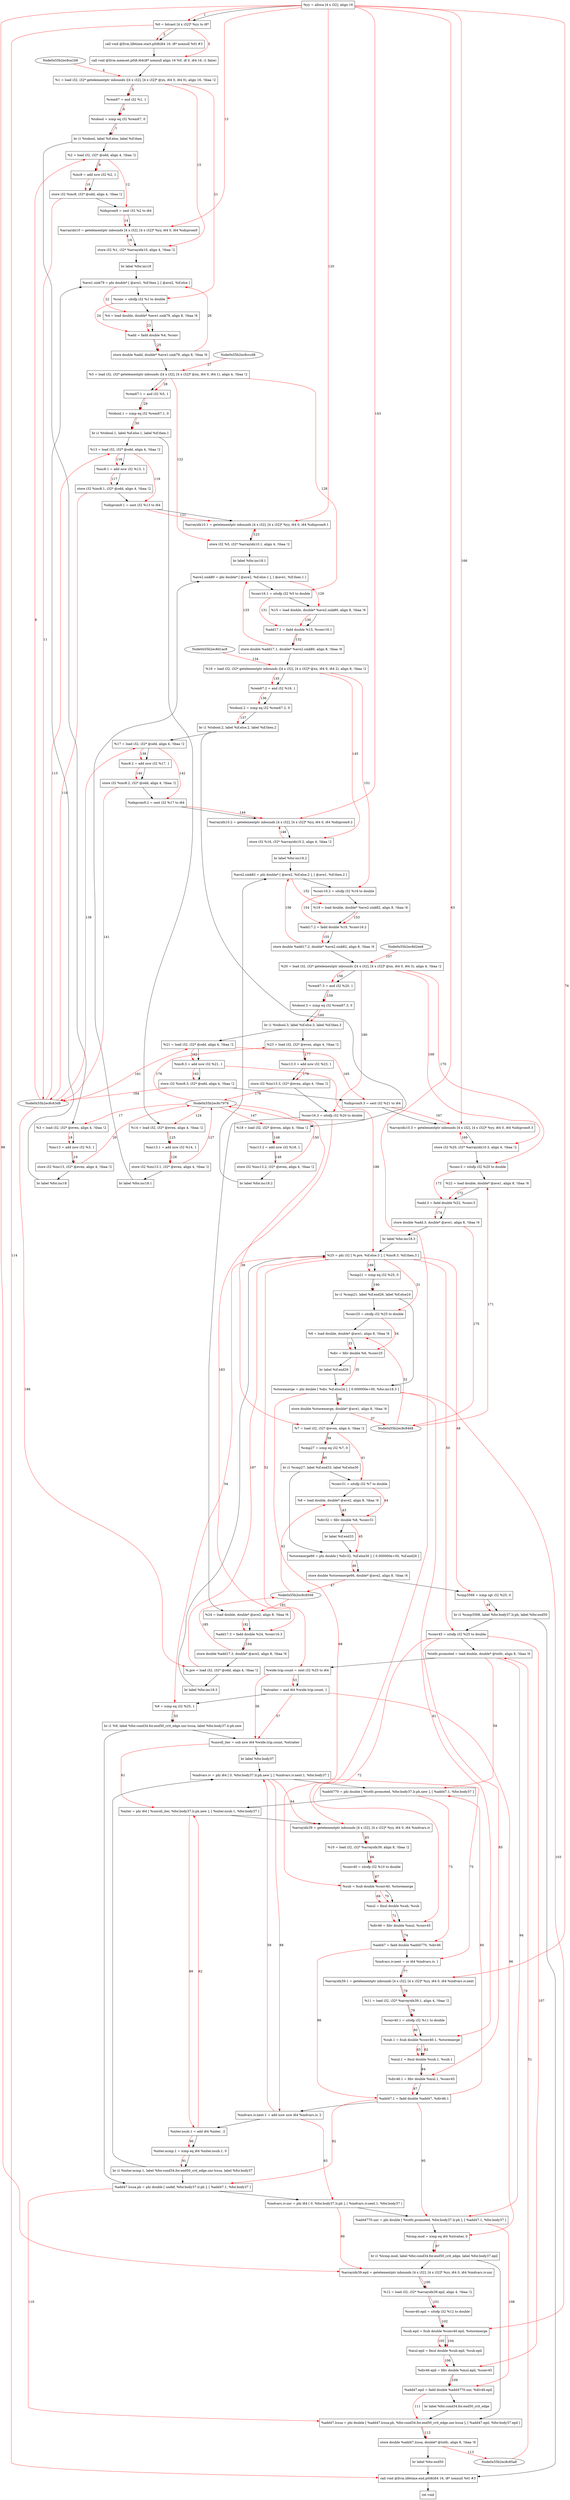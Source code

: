 digraph "CDFG for'func' function" {
	Node0x55b2ec8c97c8[shape=record, label="  %yy = alloca [4 x i32], align 16"]
	Node0x55b2ec8c9878[shape=record, label="  %0 = bitcast [4 x i32]* %yy to i8*"]
	Node0x55b2ec8c9cd8[shape=record, label="  call void @llvm.lifetime.start.p0i8(i64 16, i8* nonnull %0) #3"]
	Node0x55b2ec8ca0a8[shape=record, label="  call void @llvm.memset.p0i8.i64(i8* nonnull align 16 %0, i8 0, i64 16, i1 false)"]
	Node0x55b2ec8ca418[shape=record, label="  %1 = load i32, i32* getelementptr inbounds ([4 x i32], [4 x i32]* @xx, i64 0, i64 0), align 16, !tbaa !2"]
	Node0x55b2ec8cb340[shape=record, label="  %rem67 = and i32 %1, 1"]
	Node0x55b2ec8cb3b0[shape=record, label="  %tobool = icmp eq i32 %rem67, 0"]
	Node0x55b2ec85b348[shape=record, label="  br i1 %tobool, label %if.else, label %if.then"]
	Node0x55b2ec8cb568[shape=record, label="  %2 = load i32, i32* @odd, align 4, !tbaa !2"]
	Node0x55b2ec8cbc20[shape=record, label="  %inc8 = add nsw i32 %2, 1"]
	Node0x55b2ec8cbc90[shape=record, label="  store i32 %inc8, i32* @odd, align 4, !tbaa !2"]
	Node0x55b2ec8cbcf8[shape=record, label="  %idxprom9 = sext i32 %2 to i64"]
	Node0x55b2ec8cbdb8[shape=record, label="  %arrayidx10 = getelementptr inbounds [4 x i32], [4 x i32]* %yy, i64 0, i64 %idxprom9"]
	Node0x55b2ec8cbe70[shape=record, label="  store i32 %1, i32* %arrayidx10, align 4, !tbaa !2"]
	Node0x55b2ec8cbfb8[shape=record, label="  br label %for.inc18"]
	Node0x55b2ec8cb498[shape=record, label="  %3 = load i32, i32* @even, align 4, !tbaa !2"]
	Node0x55b2ec8cc030[shape=record, label="  %inc13 = add nsw i32 %3, 1"]
	Node0x55b2ec8cc0c0[shape=record, label="  store i32 %inc13, i32* @even, align 4, !tbaa !2"]
	Node0x55b2ec8cc128[shape=record, label="  br label %for.inc18"]
	Node0x55b2ec8cc178[shape=record, label="  %ave1.sink79 = phi double* [ @ave1, %if.then ], [ @ave2, %if.else ]"]
	Node0x55b2ec8cbf58[shape=record, label="  %conv = sitofp i32 %1 to double"]
	Node0x55b2ec8cc418[shape=record, label="  %4 = load double, double* %ave1.sink79, align 8, !tbaa !6"]
	Node0x55b2ec8cc580[shape=record, label="  %add = fadd double %4, %conv"]
	Node0x55b2ec8cc610[shape=record, label="  store double %add, double* %ave1.sink79, align 8, !tbaa !6"]
	Node0x55b2ec8ccd28[shape=record, label="  %5 = load i32, i32* getelementptr inbounds ([4 x i32], [4 x i32]* @xx, i64 0, i64 1), align 4, !tbaa !2"]
	Node0x55b2ec8ccda0[shape=record, label="  %rem67.1 = and i32 %5, 1"]
	Node0x55b2ec8cce10[shape=record, label="  %tobool.1 = icmp eq i32 %rem67.1, 0"]
	Node0x55b2ec85b588[shape=record, label="  br i1 %tobool.1, label %if.else.1, label %if.then.1"]
	Node0x55b2ec8cd0d8[shape=record, label="  %conv25 = sitofp i32 %25 to double"]
	Node0x55b2ec8cd1c8[shape=record, label="  %6 = load double, double* @ave1, align 8, !tbaa !6"]
	Node0x55b2ec8cd240[shape=record, label="  %div = fdiv double %6, %conv25"]
	Node0x55b2ec8cd398[shape=record, label="  br label %if.end26"]
	Node0x55b2ec8cd468[shape=record, label="  %storemerge = phi double [ %div, %if.else24 ], [ 0.000000e+00, %for.inc18.3 ]"]
	Node0x55b2ec8cd560[shape=record, label="  store double %storemerge, double* @ave1, align 8, !tbaa !6"]
	Node0x55b2ec8cd5c8[shape=record, label="  %7 = load i32, i32* @even, align 4, !tbaa !2"]
	Node0x55b2ec8cd640[shape=record, label="  %cmp27 = icmp eq i32 %7, 0"]
	Node0x55b2ec8cdbc8[shape=record, label="  br i1 %cmp27, label %if.end33, label %if.else30"]
	Node0x55b2ec8cdb38[shape=record, label="  %conv31 = sitofp i32 %7 to double"]
	Node0x55b2ec8cdc48[shape=record, label="  %8 = load double, double* @ave2, align 8, !tbaa !6"]
	Node0x55b2ec8cdd50[shape=record, label="  %div32 = fdiv double %8, %conv31"]
	Node0x55b2ec8cddc8[shape=record, label="  br label %if.end33"]
	Node0x55b2ec8cc508[shape=record, label="  %storemerge66 = phi double [ %div32, %if.else30 ], [ 0.000000e+00, %if.end26 ]"]
	Node0x55b2ec8cdec0[shape=record, label="  store double %storemerge66, double* @ave2, align 8, !tbaa !6"]
	Node0x55b2ec8cdf40[shape=record, label="  %cmp3568 = icmp sgt i32 %25, 0"]
	Node0x55b2ec8ce168[shape=record, label="  br i1 %cmp3568, label %for.body37.lr.ph, label %for.end50"]
	Node0x55b2ec8cda58[shape=record, label="  %conv45 = sitofp i32 %25 to double"]
	Node0x55b2ec8ce228[shape=record, label="  %totfc.promoted = load double, double* @totfc, align 8, !tbaa !6"]
	Node0x55b2ec8ce288[shape=record, label="  %wide.trip.count = zext i32 %25 to i64"]
	Node0x55b2ec8ceb70[shape=record, label="  %xtraiter = and i64 %wide.trip.count, 1"]
	Node0x55b2ec8cebe0[shape=record, label="  %9 = icmp eq i32 %25, 1"]
	Node0x55b2ec8cef18[shape=record, label="  br i1 %9, label %for.cond34.for.end50_crit_edge.unr-lcssa, label %for.body37.lr.ph.new"]
	Node0x55b2ec8cef90[shape=record, label="  %unroll_iter = sub nsw i64 %wide.trip.count, %xtraiter"]
	Node0x55b2ec8cf068[shape=record, label="  br label %for.body37"]
	Node0x55b2ec8cf118[shape=record, label="  %indvars.iv = phi i64 [ 0, %for.body37.lr.ph.new ], [ %indvars.iv.next.1, %for.body37 ]"]
	Node0x55b2ec8cf298[shape=record, label="  %add4770 = phi double [ %totfc.promoted, %for.body37.lr.ph.new ], [ %add47.1, %for.body37 ]"]
	Node0x55b2ec8cf3e8[shape=record, label="  %niter = phi i64 [ %unroll_iter, %for.body37.lr.ph.new ], [ %niter.nsub.1, %for.body37 ]"]
	Node0x55b2ec8cf4e8[shape=record, label="  %arrayidx39 = getelementptr inbounds [4 x i32], [4 x i32]* %yy, i64 0, i64 %indvars.iv"]
	Node0x55b2ec8cf588[shape=record, label="  %10 = load i32, i32* %arrayidx39, align 8, !tbaa !2"]
	Node0x55b2ec8cf5e8[shape=record, label="  %conv40 = sitofp i32 %10 to double"]
	Node0x55b2ec8cf680[shape=record, label="  %sub = fsub double %conv40, %storemerge"]
	Node0x55b2ec8cf710[shape=record, label="  %mul = fmul double %sub, %sub"]
	Node0x55b2ec8cf7a0[shape=record, label="  %div46 = fdiv double %mul, %conv45"]
	Node0x55b2ec8cfe50[shape=record, label="  %add47 = fadd double %add4770, %div46"]
	Node0x55b2ec8cfee0[shape=record, label="  %indvars.iv.next = or i64 %indvars.iv, 1"]
	Node0x55b2ec8cffc8[shape=record, label="  %arrayidx39.1 = getelementptr inbounds [4 x i32], [4 x i32]* %yy, i64 0, i64 %indvars.iv.next"]
	Node0x55b2ec8d0038[shape=record, label="  %11 = load i32, i32* %arrayidx39.1, align 4, !tbaa !2"]
	Node0x55b2ec8d0098[shape=record, label="  %conv40.1 = sitofp i32 %11 to double"]
	Node0x55b2ec8d0140[shape=record, label="  %sub.1 = fsub double %conv40.1, %storemerge"]
	Node0x55b2ec8d01d0[shape=record, label="  %mul.1 = fmul double %sub.1, %sub.1"]
	Node0x55b2ec8d0260[shape=record, label="  %div46.1 = fdiv double %mul.1, %conv45"]
	Node0x55b2ec8d02f0[shape=record, label="  %add47.1 = fadd double %add47, %div46.1"]
	Node0x55b2ec8d0390[shape=record, label="  %indvars.iv.next.1 = add nuw nsw i64 %indvars.iv, 2"]
	Node0x55b2ec8d0400[shape=record, label="  %niter.nsub.1 = add i64 %niter, -2"]
	Node0x55b2ec8d0470[shape=record, label="  %niter.ncmp.1 = icmp eq i64 %niter.nsub.1, 0"]
	Node0x55b2ec8d0538[shape=record, label="  br i1 %niter.ncmp.1, label %for.cond34.for.end50_crit_edge.unr-lcssa, label %for.body37"]
	Node0x55b2ec8d05b8[shape=record, label="  %add47.lcssa.ph = phi double [ undef, %for.body37.lr.ph ], [ %add47.1, %for.body37 ]"]
	Node0x55b2ec8d0688[shape=record, label="  %indvars.iv.unr = phi i64 [ 0, %for.body37.lr.ph ], [ %indvars.iv.next.1, %for.body37 ]"]
	Node0x55b2ec8d0758[shape=record, label="  %add4770.unr = phi double [ %totfc.promoted, %for.body37.lr.ph ], [ %add47.1, %for.body37 ]"]
	Node0x55b2ec8d0820[shape=record, label="  %lcmp.mod = icmp eq i64 %xtraiter, 0"]
	Node0x55b2ec8d09a8[shape=record, label="  br i1 %lcmp.mod, label %for.cond34.for.end50_crit_edge, label %for.body37.epil"]
	Node0x55b2ec8d0a68[shape=record, label="  %arrayidx39.epil = getelementptr inbounds [4 x i32], [4 x i32]* %yy, i64 0, i64 %indvars.iv.unr"]
	Node0x55b2ec8cf398[shape=record, label="  %12 = load i32, i32* %arrayidx39.epil, align 4, !tbaa !2"]
	Node0x55b2ec8cee68[shape=record, label="  %conv40.epil = sitofp i32 %12 to double"]
	Node0x55b2ec8d0b20[shape=record, label="  %sub.epil = fsub double %conv40.epil, %storemerge"]
	Node0x55b2ec8d0bc0[shape=record, label="  %mul.epil = fmul double %sub.epil, %sub.epil"]
	Node0x55b2ec8d0c60[shape=record, label="  %div46.epil = fdiv double %mul.epil, %conv45"]
	Node0x55b2ec8d0d00[shape=record, label="  %add47.epil = fadd double %add4770.unr, %div46.epil"]
	Node0x55b2ec8cf248[shape=record, label="  br label %for.cond34.for.end50_crit_edge"]
	Node0x55b2ec8d0dd8[shape=record, label="  %add47.lcssa = phi double [ %add47.lcssa.ph, %for.cond34.for.end50_crit_edge.unr-lcssa ], [ %add47.epil, %for.body37.epil ]"]
	Node0x55b2ec8d0ea0[shape=record, label="  store double %add47.lcssa, double* @totfc, align 8, !tbaa !6"]
	Node0x55b2ec8ced18[shape=record, label="  br label %for.end50"]
	Node0x55b2ec8d11f8[shape=record, label="  call void @llvm.lifetime.end.p0i8(i64 16, i8* nonnull %0) #3"]
	Node0x55b2ec8cec20[shape=record, label="  ret void"]
	Node0x55b2ec8ccff8[shape=record, label="  %13 = load i32, i32* @odd, align 4, !tbaa !2"]
	Node0x55b2ec8d12d0[shape=record, label="  %inc8.1 = add nsw i32 %13, 1"]
	Node0x55b2ec8d1340[shape=record, label="  store i32 %inc8.1, i32* @odd, align 4, !tbaa !2"]
	Node0x55b2ec8d13a8[shape=record, label="  %idxprom9.1 = sext i32 %13 to i64"]
	Node0x55b2ec8d1438[shape=record, label="  %arrayidx10.1 = getelementptr inbounds [4 x i32], [4 x i32]* %yy, i64 0, i64 %idxprom9.1"]
	Node0x55b2ec8d14f0[shape=record, label="  store i32 %5, i32* %arrayidx10.1, align 4, !tbaa !2"]
	Node0x55b2ec8d1638[shape=record, label="  br label %for.inc18.1"]
	Node0x55b2ec8ccf18[shape=record, label="  %14 = load i32, i32* @even, align 4, !tbaa !2"]
	Node0x55b2ec8d16b0[shape=record, label="  %inc13.1 = add nsw i32 %14, 1"]
	Node0x55b2ec8d1740[shape=record, label="  store i32 %inc13.1, i32* @even, align 4, !tbaa !2"]
	Node0x55b2ec8d17a8[shape=record, label="  br label %for.inc18.1"]
	Node0x55b2ec8d17f8[shape=record, label="  %ave2.sink80 = phi double* [ @ave2, %if.else.1 ], [ @ave1, %if.then.1 ]"]
	Node0x55b2ec8d15d8[shape=record, label="  %conv16.1 = sitofp i32 %5 to double"]
	Node0x55b2ec8d1908[shape=record, label="  %15 = load double, double* %ave2.sink80, align 8, !tbaa !6"]
	Node0x55b2ec8d1980[shape=record, label="  %add17.1 = fadd double %15, %conv16.1"]
	Node0x55b2ec8d1a10[shape=record, label="  store double %add17.1, double* %ave2.sink80, align 8, !tbaa !6"]
	Node0x55b2ec8d1b18[shape=record, label="  %16 = load i32, i32* getelementptr inbounds ([4 x i32], [4 x i32]* @xx, i64 0, i64 2), align 8, !tbaa !2"]
	Node0x55b2ec8d1b90[shape=record, label="  %rem67.2 = and i32 %16, 1"]
	Node0x55b2ec8d1c00[shape=record, label="  %tobool.2 = icmp eq i32 %rem67.2, 0"]
	Node0x55b2ec8cdcd8[shape=record, label="  br i1 %tobool.2, label %if.else.2, label %if.then.2"]
	Node0x55b2ec8ce478[shape=record, label="  %17 = load i32, i32* @odd, align 4, !tbaa !2"]
	Node0x55b2ec8ce4f0[shape=record, label="  %inc8.2 = add nsw i32 %17, 1"]
	Node0x55b2ec8ce580[shape=record, label="  store i32 %inc8.2, i32* @odd, align 4, !tbaa !2"]
	Node0x55b2ec8ce5e8[shape=record, label="  %idxprom9.2 = sext i32 %17 to i64"]
	Node0x55b2ec8ce6a8[shape=record, label="  %arrayidx10.2 = getelementptr inbounds [4 x i32], [4 x i32]* %yy, i64 0, i64 %idxprom9.2"]
	Node0x55b2ec8ce760[shape=record, label="  store i32 %16, i32* %arrayidx10.2, align 4, !tbaa !2"]
	Node0x55b2ec8ce8a8[shape=record, label="  br label %for.inc18.2"]
	Node0x55b2ec8ce398[shape=record, label="  %18 = load i32, i32* @even, align 4, !tbaa !2"]
	Node0x55b2ec8ce920[shape=record, label="  %inc13.2 = add nsw i32 %18, 1"]
	Node0x55b2ec8ce9b0[shape=record, label="  store i32 %inc13.2, i32* @even, align 4, !tbaa !2"]
	Node0x55b2ec8cea18[shape=record, label="  br label %for.inc18.2"]
	Node0x55b2ec8cea68[shape=record, label="  %ave2.sink82 = phi double* [ @ave2, %if.else.2 ], [ @ave1, %if.then.2 ]"]
	Node0x55b2ec8ce848[shape=record, label="  %conv16.2 = sitofp i32 %16 to double"]
	Node0x55b2ec8d2cf8[shape=record, label="  %19 = load double, double* %ave2.sink82, align 8, !tbaa !6"]
	Node0x55b2ec8d2d70[shape=record, label="  %add17.2 = fadd double %19, %conv16.2"]
	Node0x55b2ec8d2e00[shape=record, label="  store double %add17.2, double* %ave2.sink82, align 8, !tbaa !6"]
	Node0x55b2ec8d2f38[shape=record, label="  %20 = load i32, i32* getelementptr inbounds ([4 x i32], [4 x i32]* @xx, i64 0, i64 3), align 4, !tbaa !2"]
	Node0x55b2ec8d2fb0[shape=record, label="  %rem67.3 = and i32 %20, 1"]
	Node0x55b2ec8d3020[shape=record, label="  %tobool.3 = icmp eq i32 %rem67.3, 0"]
	Node0x55b2ec8cf8a8[shape=record, label="  br i1 %tobool.3, label %if.else.3, label %if.then.3"]
	Node0x55b2ec8cf818[shape=record, label="  %21 = load i32, i32* @odd, align 4, !tbaa !2"]
	Node0x55b2ec8cf920[shape=record, label="  %inc8.3 = add nsw i32 %21, 1"]
	Node0x55b2ec8cf9b0[shape=record, label="  store i32 %inc8.3, i32* @odd, align 4, !tbaa !2"]
	Node0x55b2ec8cfa18[shape=record, label="  %idxprom9.3 = sext i32 %21 to i64"]
	Node0x55b2ec8cfad8[shape=record, label="  %arrayidx10.3 = getelementptr inbounds [4 x i32], [4 x i32]* %yy, i64 0, i64 %idxprom9.3"]
	Node0x55b2ec8cfb90[shape=record, label="  store i32 %20, i32* %arrayidx10.3, align 4, !tbaa !2"]
	Node0x55b2ec8cfbf8[shape=record, label="  %conv.3 = sitofp i32 %20 to double"]
	Node0x55b2ec8cfc78[shape=record, label="  %22 = load double, double* @ave1, align 8, !tbaa !6"]
	Node0x55b2ec8cfcf0[shape=record, label="  %add.3 = fadd double %22, %conv.3"]
	Node0x55b2ec8cfd80[shape=record, label="  store double %add.3, double* @ave1, align 8, !tbaa !6"]
	Node0x55b2ec8d3e28[shape=record, label="  br label %for.inc18.3"]
	Node0x55b2ec8d3128[shape=record, label="  %23 = load i32, i32* @even, align 4, !tbaa !2"]
	Node0x55b2ec8d3ea0[shape=record, label="  %inc13.3 = add nsw i32 %23, 1"]
	Node0x55b2ec8d3f10[shape=record, label="  store i32 %inc13.3, i32* @even, align 4, !tbaa !2"]
	Node0x55b2ec8d3f78[shape=record, label="  %conv16.3 = sitofp i32 %20 to double"]
	Node0x55b2ec8d3fd8[shape=record, label="  %24 = load double, double* @ave2, align 8, !tbaa !6"]
	Node0x55b2ec8d4050[shape=record, label="  %add17.3 = fadd double %24, %conv16.3"]
	Node0x55b2ec8d40e0[shape=record, label="  store double %add17.3, double* @ave2, align 8, !tbaa !6"]
	Node0x55b2ec8d4148[shape=record, label="  %.pre = load i32, i32* @odd, align 4, !tbaa !2"]
	Node0x55b2ec8d41c8[shape=record, label="  br label %for.inc18.3"]
	Node0x55b2ec8d4218[shape=record, label="  %25 = phi i32 [ %.pre, %if.else.3 ], [ %inc8.3, %if.then.3 ]"]
	Node0x55b2ec8d42e0[shape=record, label="  %cmp21 = icmp eq i32 %25, 0"]
	Node0x55b2ec8d4388[shape=record, label="  br i1 %cmp21, label %if.end26, label %if.else24"]
	Node0x55b2ec8c97c8 -> Node0x55b2ec8c9878
	Node0x55b2ec8c9878 -> Node0x55b2ec8c9cd8
	Node0x55b2ec8c9cd8 -> Node0x55b2ec8ca0a8
	Node0x55b2ec8ca0a8 -> Node0x55b2ec8ca418
	Node0x55b2ec8ca418 -> Node0x55b2ec8cb340
	Node0x55b2ec8cb340 -> Node0x55b2ec8cb3b0
	Node0x55b2ec8cb3b0 -> Node0x55b2ec85b348
	Node0x55b2ec85b348 -> Node0x55b2ec8cb498
	Node0x55b2ec85b348 -> Node0x55b2ec8cb568
	Node0x55b2ec8cb568 -> Node0x55b2ec8cbc20
	Node0x55b2ec8cbc20 -> Node0x55b2ec8cbc90
	Node0x55b2ec8cbc90 -> Node0x55b2ec8cbcf8
	Node0x55b2ec8cbcf8 -> Node0x55b2ec8cbdb8
	Node0x55b2ec8cbdb8 -> Node0x55b2ec8cbe70
	Node0x55b2ec8cbe70 -> Node0x55b2ec8cbfb8
	Node0x55b2ec8cbfb8 -> Node0x55b2ec8cc178
	Node0x55b2ec8cb498 -> Node0x55b2ec8cc030
	Node0x55b2ec8cc030 -> Node0x55b2ec8cc0c0
	Node0x55b2ec8cc0c0 -> Node0x55b2ec8cc128
	Node0x55b2ec8cc128 -> Node0x55b2ec8cc178
	Node0x55b2ec8cc178 -> Node0x55b2ec8cbf58
	Node0x55b2ec8cbf58 -> Node0x55b2ec8cc418
	Node0x55b2ec8cc418 -> Node0x55b2ec8cc580
	Node0x55b2ec8cc580 -> Node0x55b2ec8cc610
	Node0x55b2ec8cc610 -> Node0x55b2ec8ccd28
	Node0x55b2ec8ccd28 -> Node0x55b2ec8ccda0
	Node0x55b2ec8ccda0 -> Node0x55b2ec8cce10
	Node0x55b2ec8cce10 -> Node0x55b2ec85b588
	Node0x55b2ec85b588 -> Node0x55b2ec8ccf18
	Node0x55b2ec85b588 -> Node0x55b2ec8ccff8
	Node0x55b2ec8cd0d8 -> Node0x55b2ec8cd1c8
	Node0x55b2ec8cd1c8 -> Node0x55b2ec8cd240
	Node0x55b2ec8cd240 -> Node0x55b2ec8cd398
	Node0x55b2ec8cd398 -> Node0x55b2ec8cd468
	Node0x55b2ec8cd468 -> Node0x55b2ec8cd560
	Node0x55b2ec8cd560 -> Node0x55b2ec8cd5c8
	Node0x55b2ec8cd5c8 -> Node0x55b2ec8cd640
	Node0x55b2ec8cd640 -> Node0x55b2ec8cdbc8
	Node0x55b2ec8cdbc8 -> Node0x55b2ec8cc508
	Node0x55b2ec8cdbc8 -> Node0x55b2ec8cdb38
	Node0x55b2ec8cdb38 -> Node0x55b2ec8cdc48
	Node0x55b2ec8cdc48 -> Node0x55b2ec8cdd50
	Node0x55b2ec8cdd50 -> Node0x55b2ec8cddc8
	Node0x55b2ec8cddc8 -> Node0x55b2ec8cc508
	Node0x55b2ec8cc508 -> Node0x55b2ec8cdec0
	Node0x55b2ec8cdec0 -> Node0x55b2ec8cdf40
	Node0x55b2ec8cdf40 -> Node0x55b2ec8ce168
	Node0x55b2ec8ce168 -> Node0x55b2ec8cda58
	Node0x55b2ec8ce168 -> Node0x55b2ec8d11f8
	Node0x55b2ec8cda58 -> Node0x55b2ec8ce228
	Node0x55b2ec8ce228 -> Node0x55b2ec8ce288
	Node0x55b2ec8ce288 -> Node0x55b2ec8ceb70
	Node0x55b2ec8ceb70 -> Node0x55b2ec8cebe0
	Node0x55b2ec8cebe0 -> Node0x55b2ec8cef18
	Node0x55b2ec8cef18 -> Node0x55b2ec8d05b8
	Node0x55b2ec8cef18 -> Node0x55b2ec8cef90
	Node0x55b2ec8cef90 -> Node0x55b2ec8cf068
	Node0x55b2ec8cf068 -> Node0x55b2ec8cf118
	Node0x55b2ec8cf118 -> Node0x55b2ec8cf298
	Node0x55b2ec8cf298 -> Node0x55b2ec8cf3e8
	Node0x55b2ec8cf3e8 -> Node0x55b2ec8cf4e8
	Node0x55b2ec8cf4e8 -> Node0x55b2ec8cf588
	Node0x55b2ec8cf588 -> Node0x55b2ec8cf5e8
	Node0x55b2ec8cf5e8 -> Node0x55b2ec8cf680
	Node0x55b2ec8cf680 -> Node0x55b2ec8cf710
	Node0x55b2ec8cf710 -> Node0x55b2ec8cf7a0
	Node0x55b2ec8cf7a0 -> Node0x55b2ec8cfe50
	Node0x55b2ec8cfe50 -> Node0x55b2ec8cfee0
	Node0x55b2ec8cfee0 -> Node0x55b2ec8cffc8
	Node0x55b2ec8cffc8 -> Node0x55b2ec8d0038
	Node0x55b2ec8d0038 -> Node0x55b2ec8d0098
	Node0x55b2ec8d0098 -> Node0x55b2ec8d0140
	Node0x55b2ec8d0140 -> Node0x55b2ec8d01d0
	Node0x55b2ec8d01d0 -> Node0x55b2ec8d0260
	Node0x55b2ec8d0260 -> Node0x55b2ec8d02f0
	Node0x55b2ec8d02f0 -> Node0x55b2ec8d0390
	Node0x55b2ec8d0390 -> Node0x55b2ec8d0400
	Node0x55b2ec8d0400 -> Node0x55b2ec8d0470
	Node0x55b2ec8d0470 -> Node0x55b2ec8d0538
	Node0x55b2ec8d0538 -> Node0x55b2ec8d05b8
	Node0x55b2ec8d0538 -> Node0x55b2ec8cf118
	Node0x55b2ec8d05b8 -> Node0x55b2ec8d0688
	Node0x55b2ec8d0688 -> Node0x55b2ec8d0758
	Node0x55b2ec8d0758 -> Node0x55b2ec8d0820
	Node0x55b2ec8d0820 -> Node0x55b2ec8d09a8
	Node0x55b2ec8d09a8 -> Node0x55b2ec8d0dd8
	Node0x55b2ec8d09a8 -> Node0x55b2ec8d0a68
	Node0x55b2ec8d0a68 -> Node0x55b2ec8cf398
	Node0x55b2ec8cf398 -> Node0x55b2ec8cee68
	Node0x55b2ec8cee68 -> Node0x55b2ec8d0b20
	Node0x55b2ec8d0b20 -> Node0x55b2ec8d0bc0
	Node0x55b2ec8d0bc0 -> Node0x55b2ec8d0c60
	Node0x55b2ec8d0c60 -> Node0x55b2ec8d0d00
	Node0x55b2ec8d0d00 -> Node0x55b2ec8cf248
	Node0x55b2ec8cf248 -> Node0x55b2ec8d0dd8
	Node0x55b2ec8d0dd8 -> Node0x55b2ec8d0ea0
	Node0x55b2ec8d0ea0 -> Node0x55b2ec8ced18
	Node0x55b2ec8ced18 -> Node0x55b2ec8d11f8
	Node0x55b2ec8d11f8 -> Node0x55b2ec8cec20
	Node0x55b2ec8ccff8 -> Node0x55b2ec8d12d0
	Node0x55b2ec8d12d0 -> Node0x55b2ec8d1340
	Node0x55b2ec8d1340 -> Node0x55b2ec8d13a8
	Node0x55b2ec8d13a8 -> Node0x55b2ec8d1438
	Node0x55b2ec8d1438 -> Node0x55b2ec8d14f0
	Node0x55b2ec8d14f0 -> Node0x55b2ec8d1638
	Node0x55b2ec8d1638 -> Node0x55b2ec8d17f8
	Node0x55b2ec8ccf18 -> Node0x55b2ec8d16b0
	Node0x55b2ec8d16b0 -> Node0x55b2ec8d1740
	Node0x55b2ec8d1740 -> Node0x55b2ec8d17a8
	Node0x55b2ec8d17a8 -> Node0x55b2ec8d17f8
	Node0x55b2ec8d17f8 -> Node0x55b2ec8d15d8
	Node0x55b2ec8d15d8 -> Node0x55b2ec8d1908
	Node0x55b2ec8d1908 -> Node0x55b2ec8d1980
	Node0x55b2ec8d1980 -> Node0x55b2ec8d1a10
	Node0x55b2ec8d1a10 -> Node0x55b2ec8d1b18
	Node0x55b2ec8d1b18 -> Node0x55b2ec8d1b90
	Node0x55b2ec8d1b90 -> Node0x55b2ec8d1c00
	Node0x55b2ec8d1c00 -> Node0x55b2ec8cdcd8
	Node0x55b2ec8cdcd8 -> Node0x55b2ec8ce398
	Node0x55b2ec8cdcd8 -> Node0x55b2ec8ce478
	Node0x55b2ec8ce478 -> Node0x55b2ec8ce4f0
	Node0x55b2ec8ce4f0 -> Node0x55b2ec8ce580
	Node0x55b2ec8ce580 -> Node0x55b2ec8ce5e8
	Node0x55b2ec8ce5e8 -> Node0x55b2ec8ce6a8
	Node0x55b2ec8ce6a8 -> Node0x55b2ec8ce760
	Node0x55b2ec8ce760 -> Node0x55b2ec8ce8a8
	Node0x55b2ec8ce8a8 -> Node0x55b2ec8cea68
	Node0x55b2ec8ce398 -> Node0x55b2ec8ce920
	Node0x55b2ec8ce920 -> Node0x55b2ec8ce9b0
	Node0x55b2ec8ce9b0 -> Node0x55b2ec8cea18
	Node0x55b2ec8cea18 -> Node0x55b2ec8cea68
	Node0x55b2ec8cea68 -> Node0x55b2ec8ce848
	Node0x55b2ec8ce848 -> Node0x55b2ec8d2cf8
	Node0x55b2ec8d2cf8 -> Node0x55b2ec8d2d70
	Node0x55b2ec8d2d70 -> Node0x55b2ec8d2e00
	Node0x55b2ec8d2e00 -> Node0x55b2ec8d2f38
	Node0x55b2ec8d2f38 -> Node0x55b2ec8d2fb0
	Node0x55b2ec8d2fb0 -> Node0x55b2ec8d3020
	Node0x55b2ec8d3020 -> Node0x55b2ec8cf8a8
	Node0x55b2ec8cf8a8 -> Node0x55b2ec8d3128
	Node0x55b2ec8cf8a8 -> Node0x55b2ec8cf818
	Node0x55b2ec8cf818 -> Node0x55b2ec8cf920
	Node0x55b2ec8cf920 -> Node0x55b2ec8cf9b0
	Node0x55b2ec8cf9b0 -> Node0x55b2ec8cfa18
	Node0x55b2ec8cfa18 -> Node0x55b2ec8cfad8
	Node0x55b2ec8cfad8 -> Node0x55b2ec8cfb90
	Node0x55b2ec8cfb90 -> Node0x55b2ec8cfbf8
	Node0x55b2ec8cfbf8 -> Node0x55b2ec8cfc78
	Node0x55b2ec8cfc78 -> Node0x55b2ec8cfcf0
	Node0x55b2ec8cfcf0 -> Node0x55b2ec8cfd80
	Node0x55b2ec8cfd80 -> Node0x55b2ec8d3e28
	Node0x55b2ec8d3e28 -> Node0x55b2ec8d4218
	Node0x55b2ec8d3128 -> Node0x55b2ec8d3ea0
	Node0x55b2ec8d3ea0 -> Node0x55b2ec8d3f10
	Node0x55b2ec8d3f10 -> Node0x55b2ec8d3f78
	Node0x55b2ec8d3f78 -> Node0x55b2ec8d3fd8
	Node0x55b2ec8d3fd8 -> Node0x55b2ec8d4050
	Node0x55b2ec8d4050 -> Node0x55b2ec8d40e0
	Node0x55b2ec8d40e0 -> Node0x55b2ec8d4148
	Node0x55b2ec8d4148 -> Node0x55b2ec8d41c8
	Node0x55b2ec8d41c8 -> Node0x55b2ec8d4218
	Node0x55b2ec8d4218 -> Node0x55b2ec8d42e0
	Node0x55b2ec8d42e0 -> Node0x55b2ec8d4388
	Node0x55b2ec8d4388 -> Node0x55b2ec8cd468
	Node0x55b2ec8d4388 -> Node0x55b2ec8cd0d8
edge [color=red]
	Node0x55b2ec8c97c8 -> Node0x55b2ec8c9878[label="1"]
	Node0x55b2ec8c9878 -> Node0x55b2ec8c9cd8[label="2"]
	Node0x55b2ec8c9878 -> Node0x55b2ec8ca0a8[label="3"]
	Node0x55b2ec8ca1b8 -> Node0x55b2ec8ca418[label="4"]
	Node0x55b2ec8ca418 -> Node0x55b2ec8cb340[label="5"]
	Node0x55b2ec8cb340 -> Node0x55b2ec8cb3b0[label="6"]
	Node0x55b2ec8cb3b0 -> Node0x55b2ec85b348[label="7"]
	Node0x55b2ec8c63d8 -> Node0x55b2ec8cb568[label="8"]
	Node0x55b2ec8cb568 -> Node0x55b2ec8cbc20[label="9"]
	Node0x55b2ec8cbc20 -> Node0x55b2ec8cbc90[label="10"]
	Node0x55b2ec8cbc90 -> Node0x55b2ec8c63d8[label="11"]
	Node0x55b2ec8cb568 -> Node0x55b2ec8cbcf8[label="12"]
	Node0x55b2ec8c97c8 -> Node0x55b2ec8cbdb8[label="13"]
	Node0x55b2ec8cbcf8 -> Node0x55b2ec8cbdb8[label="14"]
	Node0x55b2ec8ca418 -> Node0x55b2ec8cbe70[label="15"]
	Node0x55b2ec8cbe70 -> Node0x55b2ec8cbdb8[label="16"]
	Node0x55b2ec8c7978 -> Node0x55b2ec8cb498[label="17"]
	Node0x55b2ec8cb498 -> Node0x55b2ec8cc030[label="18"]
	Node0x55b2ec8cc030 -> Node0x55b2ec8cc0c0[label="19"]
	Node0x55b2ec8cc0c0 -> Node0x55b2ec8c7978[label="20"]
	Node0x55b2ec8ca418 -> Node0x55b2ec8cbf58[label="21"]
	Node0x55b2ec8cc178 -> Node0x55b2ec8cc418[label="22"]
	Node0x55b2ec8cc418 -> Node0x55b2ec8cc580[label="23"]
	Node0x55b2ec8cbf58 -> Node0x55b2ec8cc580[label="24"]
	Node0x55b2ec8cc580 -> Node0x55b2ec8cc610[label="25"]
	Node0x55b2ec8cc610 -> Node0x55b2ec8cc178[label="26"]
	Node0x55b2ec8cccd8 -> Node0x55b2ec8ccd28[label="27"]
	Node0x55b2ec8ccd28 -> Node0x55b2ec8ccda0[label="28"]
	Node0x55b2ec8ccda0 -> Node0x55b2ec8cce10[label="29"]
	Node0x55b2ec8cce10 -> Node0x55b2ec85b588[label="30"]
	Node0x55b2ec8d4218 -> Node0x55b2ec8cd0d8[label="31"]
	Node0x55b2ec8c8468 -> Node0x55b2ec8cd1c8[label="32"]
	Node0x55b2ec8cd1c8 -> Node0x55b2ec8cd240[label="33"]
	Node0x55b2ec8cd0d8 -> Node0x55b2ec8cd240[label="34"]
	Node0x55b2ec8cd240 -> Node0x55b2ec8cd468[label="35"]
	Node0x55b2ec8cd468 -> Node0x55b2ec8cd560[label="36"]
	Node0x55b2ec8cd560 -> Node0x55b2ec8c8468[label="37"]
	Node0x55b2ec8c7978 -> Node0x55b2ec8cd5c8[label="38"]
	Node0x55b2ec8cd5c8 -> Node0x55b2ec8cd640[label="39"]
	Node0x55b2ec8cd640 -> Node0x55b2ec8cdbc8[label="40"]
	Node0x55b2ec8cd5c8 -> Node0x55b2ec8cdb38[label="41"]
	Node0x55b2ec8c8508 -> Node0x55b2ec8cdc48[label="42"]
	Node0x55b2ec8cdc48 -> Node0x55b2ec8cdd50[label="43"]
	Node0x55b2ec8cdb38 -> Node0x55b2ec8cdd50[label="44"]
	Node0x55b2ec8cdd50 -> Node0x55b2ec8cc508[label="45"]
	Node0x55b2ec8cc508 -> Node0x55b2ec8cdec0[label="46"]
	Node0x55b2ec8cdec0 -> Node0x55b2ec8c8508[label="47"]
	Node0x55b2ec8d4218 -> Node0x55b2ec8cdf40[label="48"]
	Node0x55b2ec8cdf40 -> Node0x55b2ec8ce168[label="49"]
	Node0x55b2ec8d4218 -> Node0x55b2ec8cda58[label="50"]
	Node0x55b2ec8c85a8 -> Node0x55b2ec8ce228[label="51"]
	Node0x55b2ec8d4218 -> Node0x55b2ec8ce288[label="52"]
	Node0x55b2ec8ce288 -> Node0x55b2ec8ceb70[label="53"]
	Node0x55b2ec8d4218 -> Node0x55b2ec8cebe0[label="54"]
	Node0x55b2ec8cebe0 -> Node0x55b2ec8cef18[label="55"]
	Node0x55b2ec8ce288 -> Node0x55b2ec8cef90[label="56"]
	Node0x55b2ec8ceb70 -> Node0x55b2ec8cef90[label="57"]
	Node0x55b2ec8d0390 -> Node0x55b2ec8cf118[label="58"]
	Node0x55b2ec8ce228 -> Node0x55b2ec8cf298[label="59"]
	Node0x55b2ec8d02f0 -> Node0x55b2ec8cf298[label="60"]
	Node0x55b2ec8cef90 -> Node0x55b2ec8cf3e8[label="61"]
	Node0x55b2ec8d0400 -> Node0x55b2ec8cf3e8[label="62"]
	Node0x55b2ec8c97c8 -> Node0x55b2ec8cf4e8[label="63"]
	Node0x55b2ec8cf118 -> Node0x55b2ec8cf4e8[label="64"]
	Node0x55b2ec8cf4e8 -> Node0x55b2ec8cf588[label="65"]
	Node0x55b2ec8cf588 -> Node0x55b2ec8cf5e8[label="66"]
	Node0x55b2ec8cf5e8 -> Node0x55b2ec8cf680[label="67"]
	Node0x55b2ec8cd468 -> Node0x55b2ec8cf680[label="68"]
	Node0x55b2ec8cf680 -> Node0x55b2ec8cf710[label="69"]
	Node0x55b2ec8cf680 -> Node0x55b2ec8cf710[label="70"]
	Node0x55b2ec8cf710 -> Node0x55b2ec8cf7a0[label="71"]
	Node0x55b2ec8cda58 -> Node0x55b2ec8cf7a0[label="72"]
	Node0x55b2ec8cf298 -> Node0x55b2ec8cfe50[label="73"]
	Node0x55b2ec8cf7a0 -> Node0x55b2ec8cfe50[label="74"]
	Node0x55b2ec8cf118 -> Node0x55b2ec8cfee0[label="75"]
	Node0x55b2ec8c97c8 -> Node0x55b2ec8cffc8[label="76"]
	Node0x55b2ec8cfee0 -> Node0x55b2ec8cffc8[label="77"]
	Node0x55b2ec8cffc8 -> Node0x55b2ec8d0038[label="78"]
	Node0x55b2ec8d0038 -> Node0x55b2ec8d0098[label="79"]
	Node0x55b2ec8d0098 -> Node0x55b2ec8d0140[label="80"]
	Node0x55b2ec8cd468 -> Node0x55b2ec8d0140[label="81"]
	Node0x55b2ec8d0140 -> Node0x55b2ec8d01d0[label="82"]
	Node0x55b2ec8d0140 -> Node0x55b2ec8d01d0[label="83"]
	Node0x55b2ec8d01d0 -> Node0x55b2ec8d0260[label="84"]
	Node0x55b2ec8cda58 -> Node0x55b2ec8d0260[label="85"]
	Node0x55b2ec8cfe50 -> Node0x55b2ec8d02f0[label="86"]
	Node0x55b2ec8d0260 -> Node0x55b2ec8d02f0[label="87"]
	Node0x55b2ec8cf118 -> Node0x55b2ec8d0390[label="88"]
	Node0x55b2ec8cf3e8 -> Node0x55b2ec8d0400[label="89"]
	Node0x55b2ec8d0400 -> Node0x55b2ec8d0470[label="90"]
	Node0x55b2ec8d0470 -> Node0x55b2ec8d0538[label="91"]
	Node0x55b2ec8d02f0 -> Node0x55b2ec8d05b8[label="92"]
	Node0x55b2ec8d0390 -> Node0x55b2ec8d0688[label="93"]
	Node0x55b2ec8ce228 -> Node0x55b2ec8d0758[label="94"]
	Node0x55b2ec8d02f0 -> Node0x55b2ec8d0758[label="95"]
	Node0x55b2ec8ceb70 -> Node0x55b2ec8d0820[label="96"]
	Node0x55b2ec8d0820 -> Node0x55b2ec8d09a8[label="97"]
	Node0x55b2ec8c97c8 -> Node0x55b2ec8d0a68[label="98"]
	Node0x55b2ec8d0688 -> Node0x55b2ec8d0a68[label="99"]
	Node0x55b2ec8d0a68 -> Node0x55b2ec8cf398[label="100"]
	Node0x55b2ec8cf398 -> Node0x55b2ec8cee68[label="101"]
	Node0x55b2ec8cee68 -> Node0x55b2ec8d0b20[label="102"]
	Node0x55b2ec8cd468 -> Node0x55b2ec8d0b20[label="103"]
	Node0x55b2ec8d0b20 -> Node0x55b2ec8d0bc0[label="104"]
	Node0x55b2ec8d0b20 -> Node0x55b2ec8d0bc0[label="105"]
	Node0x55b2ec8d0bc0 -> Node0x55b2ec8d0c60[label="106"]
	Node0x55b2ec8cda58 -> Node0x55b2ec8d0c60[label="107"]
	Node0x55b2ec8d0758 -> Node0x55b2ec8d0d00[label="108"]
	Node0x55b2ec8d0c60 -> Node0x55b2ec8d0d00[label="109"]
	Node0x55b2ec8d05b8 -> Node0x55b2ec8d0dd8[label="110"]
	Node0x55b2ec8d0d00 -> Node0x55b2ec8d0dd8[label="111"]
	Node0x55b2ec8d0dd8 -> Node0x55b2ec8d0ea0[label="112"]
	Node0x55b2ec8d0ea0 -> Node0x55b2ec8c85a8[label="113"]
	Node0x55b2ec8c9878 -> Node0x55b2ec8d11f8[label="114"]
	Node0x55b2ec8c63d8 -> Node0x55b2ec8ccff8[label="115"]
	Node0x55b2ec8ccff8 -> Node0x55b2ec8d12d0[label="116"]
	Node0x55b2ec8d12d0 -> Node0x55b2ec8d1340[label="117"]
	Node0x55b2ec8d1340 -> Node0x55b2ec8c63d8[label="118"]
	Node0x55b2ec8ccff8 -> Node0x55b2ec8d13a8[label="119"]
	Node0x55b2ec8c97c8 -> Node0x55b2ec8d1438[label="120"]
	Node0x55b2ec8d13a8 -> Node0x55b2ec8d1438[label="121"]
	Node0x55b2ec8ccd28 -> Node0x55b2ec8d14f0[label="122"]
	Node0x55b2ec8d14f0 -> Node0x55b2ec8d1438[label="123"]
	Node0x55b2ec8c7978 -> Node0x55b2ec8ccf18[label="124"]
	Node0x55b2ec8ccf18 -> Node0x55b2ec8d16b0[label="125"]
	Node0x55b2ec8d16b0 -> Node0x55b2ec8d1740[label="126"]
	Node0x55b2ec8d1740 -> Node0x55b2ec8c7978[label="127"]
	Node0x55b2ec8ccd28 -> Node0x55b2ec8d15d8[label="128"]
	Node0x55b2ec8d17f8 -> Node0x55b2ec8d1908[label="129"]
	Node0x55b2ec8d1908 -> Node0x55b2ec8d1980[label="130"]
	Node0x55b2ec8d15d8 -> Node0x55b2ec8d1980[label="131"]
	Node0x55b2ec8d1980 -> Node0x55b2ec8d1a10[label="132"]
	Node0x55b2ec8d1a10 -> Node0x55b2ec8d17f8[label="133"]
	Node0x55b2ec8d1ac8 -> Node0x55b2ec8d1b18[label="134"]
	Node0x55b2ec8d1b18 -> Node0x55b2ec8d1b90[label="135"]
	Node0x55b2ec8d1b90 -> Node0x55b2ec8d1c00[label="136"]
	Node0x55b2ec8d1c00 -> Node0x55b2ec8cdcd8[label="137"]
	Node0x55b2ec8c63d8 -> Node0x55b2ec8ce478[label="138"]
	Node0x55b2ec8ce478 -> Node0x55b2ec8ce4f0[label="139"]
	Node0x55b2ec8ce4f0 -> Node0x55b2ec8ce580[label="140"]
	Node0x55b2ec8ce580 -> Node0x55b2ec8c63d8[label="141"]
	Node0x55b2ec8ce478 -> Node0x55b2ec8ce5e8[label="142"]
	Node0x55b2ec8c97c8 -> Node0x55b2ec8ce6a8[label="143"]
	Node0x55b2ec8ce5e8 -> Node0x55b2ec8ce6a8[label="144"]
	Node0x55b2ec8d1b18 -> Node0x55b2ec8ce760[label="145"]
	Node0x55b2ec8ce760 -> Node0x55b2ec8ce6a8[label="146"]
	Node0x55b2ec8c7978 -> Node0x55b2ec8ce398[label="147"]
	Node0x55b2ec8ce398 -> Node0x55b2ec8ce920[label="148"]
	Node0x55b2ec8ce920 -> Node0x55b2ec8ce9b0[label="149"]
	Node0x55b2ec8ce9b0 -> Node0x55b2ec8c7978[label="150"]
	Node0x55b2ec8d1b18 -> Node0x55b2ec8ce848[label="151"]
	Node0x55b2ec8cea68 -> Node0x55b2ec8d2cf8[label="152"]
	Node0x55b2ec8d2cf8 -> Node0x55b2ec8d2d70[label="153"]
	Node0x55b2ec8ce848 -> Node0x55b2ec8d2d70[label="154"]
	Node0x55b2ec8d2d70 -> Node0x55b2ec8d2e00[label="155"]
	Node0x55b2ec8d2e00 -> Node0x55b2ec8cea68[label="156"]
	Node0x55b2ec8d2ee8 -> Node0x55b2ec8d2f38[label="157"]
	Node0x55b2ec8d2f38 -> Node0x55b2ec8d2fb0[label="158"]
	Node0x55b2ec8d2fb0 -> Node0x55b2ec8d3020[label="159"]
	Node0x55b2ec8d3020 -> Node0x55b2ec8cf8a8[label="160"]
	Node0x55b2ec8c63d8 -> Node0x55b2ec8cf818[label="161"]
	Node0x55b2ec8cf818 -> Node0x55b2ec8cf920[label="162"]
	Node0x55b2ec8cf920 -> Node0x55b2ec8cf9b0[label="163"]
	Node0x55b2ec8cf9b0 -> Node0x55b2ec8c63d8[label="164"]
	Node0x55b2ec8cf818 -> Node0x55b2ec8cfa18[label="165"]
	Node0x55b2ec8c97c8 -> Node0x55b2ec8cfad8[label="166"]
	Node0x55b2ec8cfa18 -> Node0x55b2ec8cfad8[label="167"]
	Node0x55b2ec8d2f38 -> Node0x55b2ec8cfb90[label="168"]
	Node0x55b2ec8cfb90 -> Node0x55b2ec8cfad8[label="169"]
	Node0x55b2ec8d2f38 -> Node0x55b2ec8cfbf8[label="170"]
	Node0x55b2ec8c8468 -> Node0x55b2ec8cfc78[label="171"]
	Node0x55b2ec8cfc78 -> Node0x55b2ec8cfcf0[label="172"]
	Node0x55b2ec8cfbf8 -> Node0x55b2ec8cfcf0[label="173"]
	Node0x55b2ec8cfcf0 -> Node0x55b2ec8cfd80[label="174"]
	Node0x55b2ec8cfd80 -> Node0x55b2ec8c8468[label="175"]
	Node0x55b2ec8c7978 -> Node0x55b2ec8d3128[label="176"]
	Node0x55b2ec8d3128 -> Node0x55b2ec8d3ea0[label="177"]
	Node0x55b2ec8d3ea0 -> Node0x55b2ec8d3f10[label="178"]
	Node0x55b2ec8d3f10 -> Node0x55b2ec8c7978[label="179"]
	Node0x55b2ec8d2f38 -> Node0x55b2ec8d3f78[label="180"]
	Node0x55b2ec8c8508 -> Node0x55b2ec8d3fd8[label="181"]
	Node0x55b2ec8d3fd8 -> Node0x55b2ec8d4050[label="182"]
	Node0x55b2ec8d3f78 -> Node0x55b2ec8d4050[label="183"]
	Node0x55b2ec8d4050 -> Node0x55b2ec8d40e0[label="184"]
	Node0x55b2ec8d40e0 -> Node0x55b2ec8c8508[label="185"]
	Node0x55b2ec8c63d8 -> Node0x55b2ec8d4148[label="186"]
	Node0x55b2ec8d4148 -> Node0x55b2ec8d4218[label="187"]
	Node0x55b2ec8cf920 -> Node0x55b2ec8d4218[label="188"]
	Node0x55b2ec8d4218 -> Node0x55b2ec8d42e0[label="189"]
	Node0x55b2ec8d42e0 -> Node0x55b2ec8d4388[label="190"]
}
